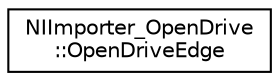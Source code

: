 digraph "Graphical Class Hierarchy"
{
  edge [fontname="Helvetica",fontsize="10",labelfontname="Helvetica",labelfontsize="10"];
  node [fontname="Helvetica",fontsize="10",shape=record];
  rankdir="LR";
  Node0 [label="NIImporter_OpenDrive\l::OpenDriveEdge",height=0.2,width=0.4,color="black", fillcolor="white", style="filled",URL="$d5/d28/struct_n_i_importer___open_drive_1_1_open_drive_edge.html",tooltip="Representation of an openDrive \"link\". "];
}
